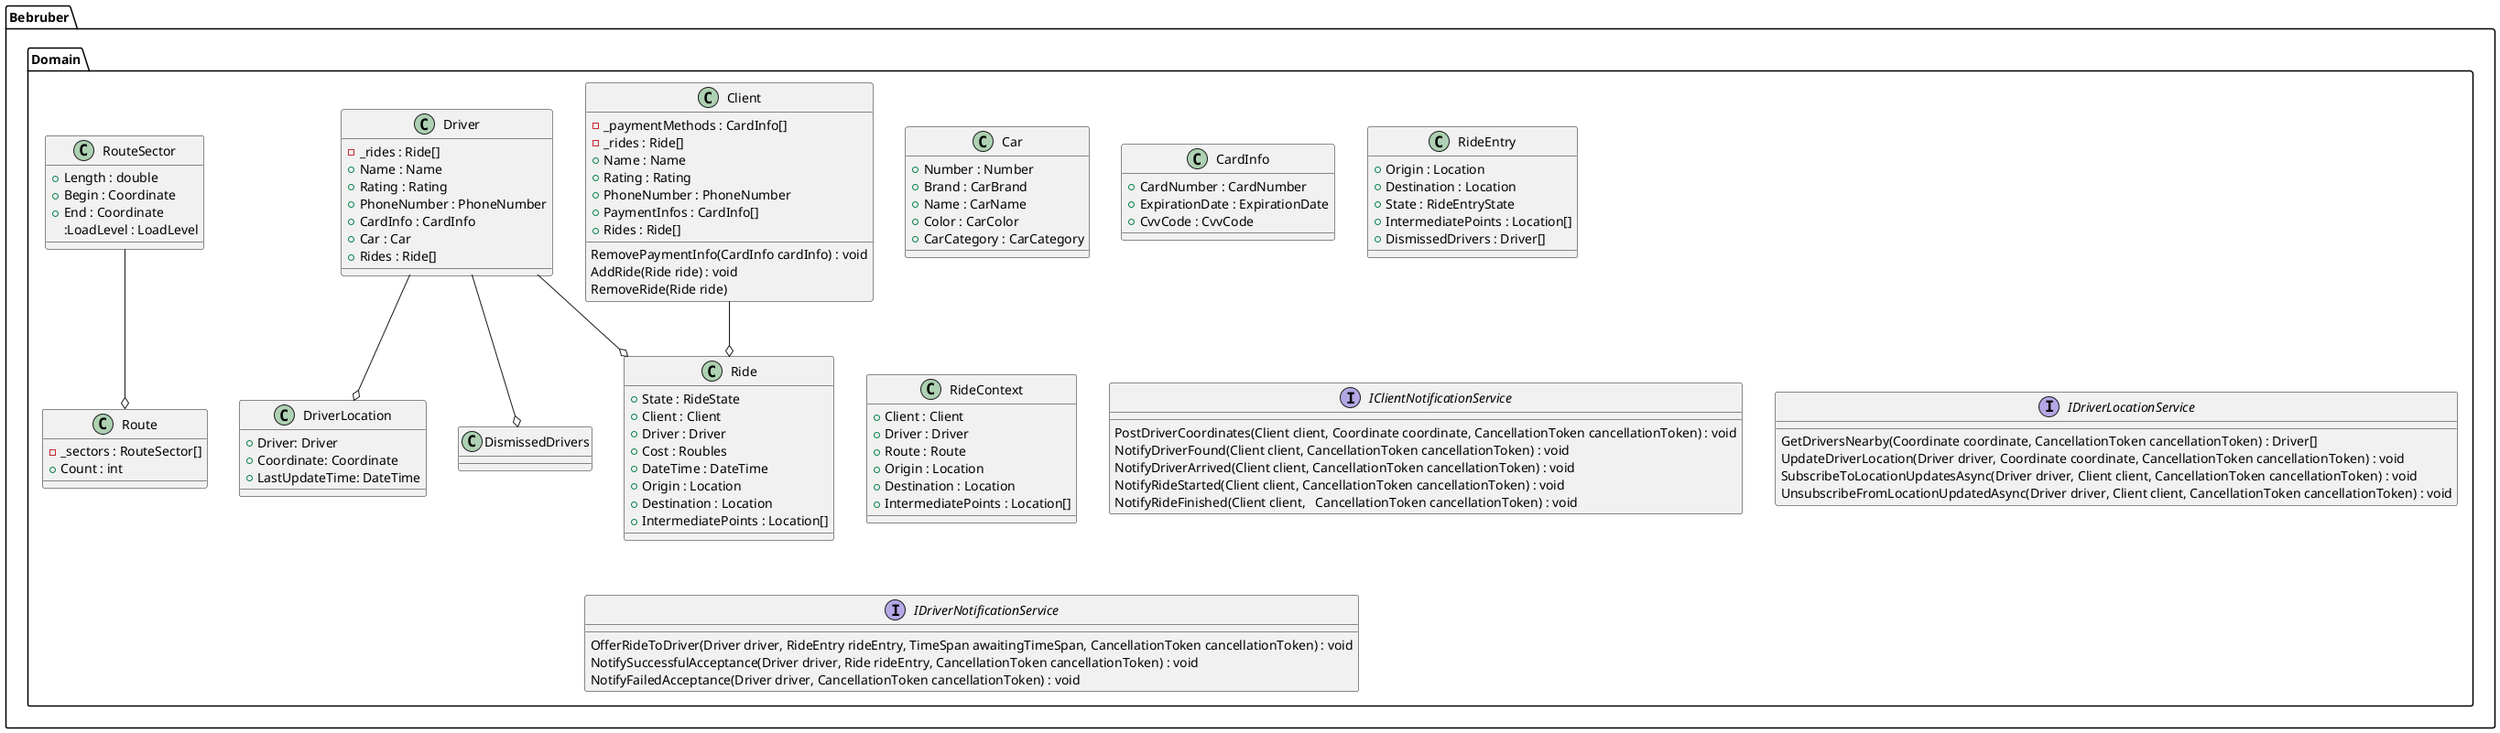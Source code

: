 @startuml Structure
'https://plantuml.com/class-diagram

package Bebruber.Domain
{
    class Car
    {
        +Number : Number
        +Brand : CarBrand
        +Name : CarName
        +Color : CarColor
        +CarCategory : CarCategory
    }

    class CardInfo
    {
        +CardNumber : CardNumber
        +ExpirationDate : ExpirationDate
        +CvvCode : CvvCode
    }

    class Client
    {
        -_paymentMethods : CardInfo[]
        -_rides : Ride[]
        +Name : Name
        +Rating : Rating
        +PhoneNumber : PhoneNumber
        +PaymentInfos : CardInfo[]
        +Rides : Ride[]
        
        RemovePaymentInfo(CardInfo cardInfo) : void
        AddRide(Ride ride) : void
        RemoveRide(Ride ride)
    }

    class Driver
    {
        -_rides : Ride[]
        +Name : Name
        +Rating : Rating
        +PhoneNumber : PhoneNumber
        +CardInfo : CardInfo
        +Car : Car
        +Rides : Ride[]
    }

    class DriverLocation
    {
        +Driver: Driver
        +Coordinate: Coordinate
        +LastUpdateTime: DateTime
    }

    class Ride
    {
        +State : RideState
        +Client : Client
        +Driver : Driver
        +Cost : Roubles
        +DateTime : DateTime
        +Origin : Location
        +Destination : Location
        +IntermediatePoints : Location[] 
    }

    class RideEntry
    {
        +Origin : Location
        +Destination : Location
        +State : RideEntryState
        +IntermediatePoints : Location[]
        +DismissedDrivers : Driver[]
    }

    Driver --o DriverLocation
    Driver --o Ride
    Driver --o DismissedDrivers
    Client --o Ride

    class RideContext
    {
        +Client : Client
        +Driver : Driver
        +Route : Route
        +Origin : Location
        +Destination : Location
        +IntermediatePoints : Location[]
    }

    class Route
    {
        -_sectors : RouteSector[]
        +Count : int
    }

    class RouteSector
    {
        +Length : double
        +Begin : Coordinate
        +End : Coordinate
        :LoadLevel : LoadLevel
    }

    RouteSector --o Route

    interface IClientNotificationService
    {
        PostDriverCoordinates(Client client, Coordinate coordinate, CancellationToken cancellationToken) : void
        NotifyDriverFound(Client client, CancellationToken cancellationToken) : void
        NotifyDriverArrived(Client client, CancellationToken cancellationToken) : void
        NotifyRideStarted(Client client, CancellationToken cancellationToken) : void
        NotifyRideFinished(Client client,   CancellationToken cancellationToken) : void
    }

    interface IDriverLocationService
    {
        GetDriversNearby(Coordinate coordinate, CancellationToken cancellationToken) : Driver[]
        UpdateDriverLocation(Driver driver, Coordinate coordinate, CancellationToken cancellationToken) : void
        SubscribeToLocationUpdatesAsync(Driver driver, Client client, CancellationToken cancellationToken) : void
        UnsubscribeFromLocationUpdatedAsync(Driver driver, Client client, CancellationToken cancellationToken) : void
    }

    interface IDriverNotificationService
    {
        OfferRideToDriver(Driver driver, RideEntry rideEntry, TimeSpan awaitingTimeSpan, CancellationToken cancellationToken) : void
        NotifySuccessfulAcceptance(Driver driver, Ride rideEntry, CancellationToken cancellationToken) : void
        NotifyFailedAcceptance(Driver driver, CancellationToken cancellationToken) : void
    }


}

@enduml
